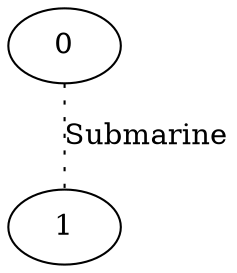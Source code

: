 digraph counterexample1 {
 0 [label="0",shape=ellipse]
 1 [label="1",shape=ellipse]
    0 -> 1[label="Submarine", arrowhead=none, style=dotted]
}

